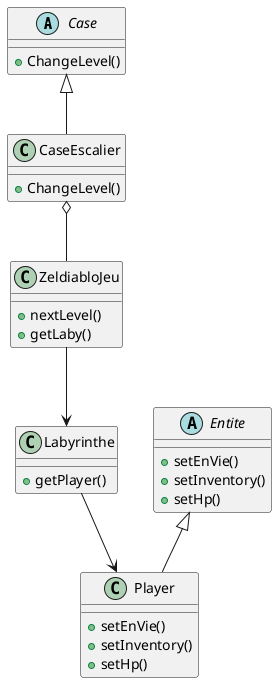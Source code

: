 @startuml
abstract Case {
  + ChangeLevel()
}

class CaseEscalier {
  + ChangeLevel()
}

class ZeldiabloJeu {
  + nextLevel()
  + getLaby()
}

class Labyrinthe {
  + getPlayer()
}

abstract Entite {
  + setEnVie()
  + setInventory()
  + setHp()
}

class Player {
  + setEnVie()
  + setInventory()
  + setHp()
}

Case <|-- CaseEscalier
CaseEscalier o-- ZeldiabloJeu
ZeldiabloJeu --> Labyrinthe
Labyrinthe --> Player
Entite <|-- Player

@enduml